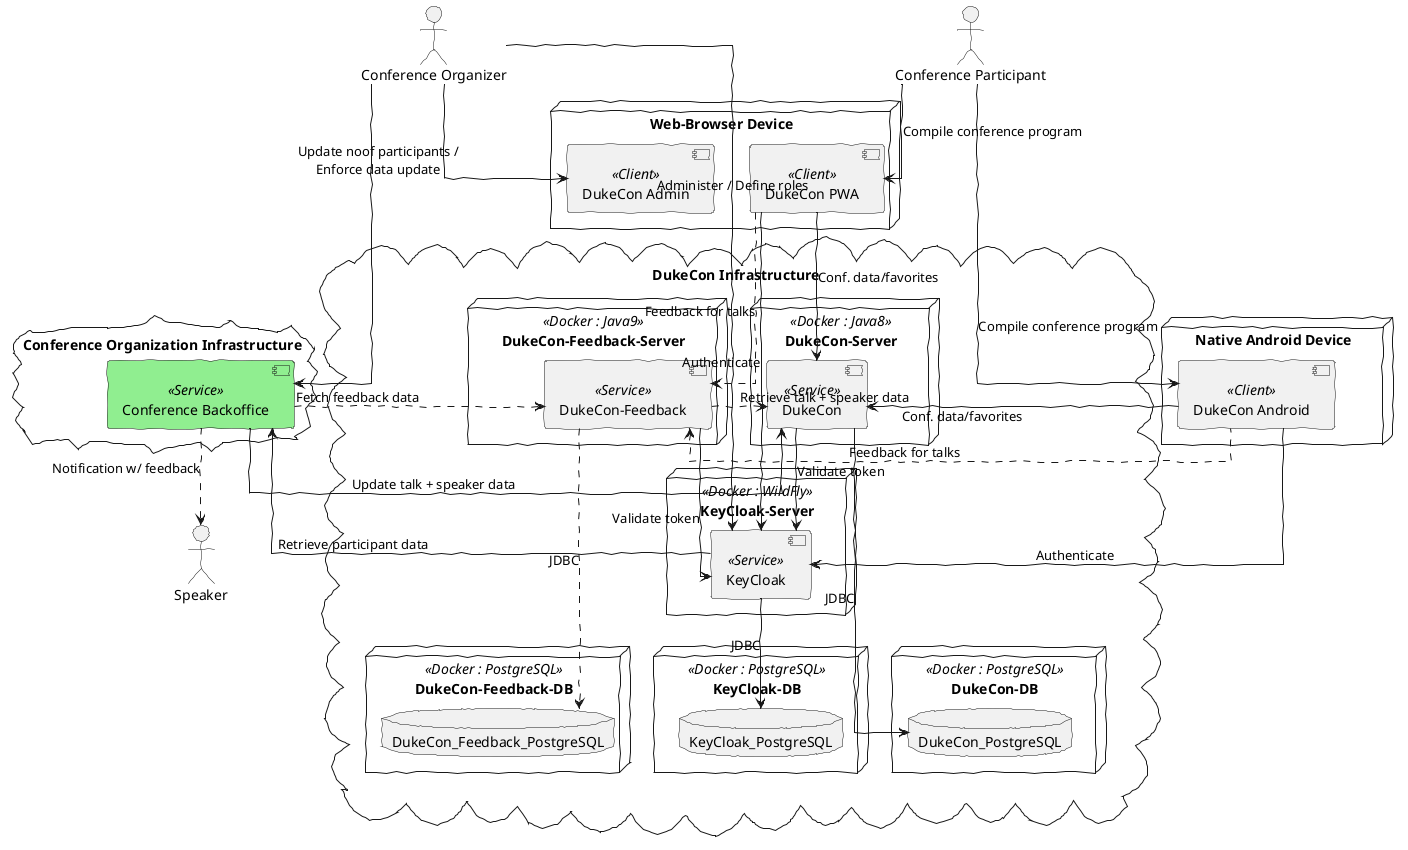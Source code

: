 @startuml
skinparam handwritten true
skinparam linetype ortho

actor :Conference Organizer:
actor :Conference Participant:
actor :Speaker:

node "Web-Browser Device" {
    [DukeCon Admin] <<Client>>
    [DukeCon PWA] <<Client>> as DukeConPwa
}

node "Native Android Device" {
    [DukeCon Android] <<Client>> as DukeConAndroid
}

cloud "Conference Organization Infrastructure" {
    [Conference Backoffice] <<Service>> as ConferenceBackoffice #lightgreen
'    [SMTP Server] <<Postfix>> as ConferenceMailer #red
}

cloud "DukeCon Infrastructure" {
    node DukeCon-Server <<Docker : Java8>> {
        [DukeCon] <<Service>> as DukeconService
    }

    node DukeCon-Feedback-Server <<Docker : Java9>> {
        [DukeCon-Feedback] <<Service>> as DukeconFeedbackService
    }

    node KeyCloak-Server <<Docker : WildFly>> {
        [KeyCloak] <<Service>>
    }
    DukeconService -down-> KeyCloak : Validate token
    DukeconFeedbackService -down-> KeyCloak : Validate token

    together {
        node DukeCon-DB <<Docker : PostgreSQL>> {
            database DukeCon_PostgreSQL
        }
        [DukeconService] --> [DukeCon_PostgreSQL] : JDBC

        node DukeCon-Feedback-DB <<Docker : PostgreSQL>> {
            database DukeCon_Feedback_PostgreSQL as DukeconFeedbackDB
        }
        [DukeconFeedbackService] ..> DukeconFeedbackDB : JDBC
        DukeconService <.right. DukeconFeedbackService : Retrieve talk + speaker data

        node KeyCloak-DB <<Docker : PostgreSQL>> {
            database KeyCloak_PostgreSQL
        }
        [KeyCloak] --> [KeyCloak_PostgreSQL] : JDBC
    }
}

ConferenceBackoffice -right-> DukeconService : Update talk + speaker data
ConferenceBackoffice <-left- KeyCloak : Retrieve participant data
'[DukeconFeedbackService] ..> ConferenceMailer : SMTP
ConferenceBackoffice .down.> DukeconFeedbackService : Fetch feedback data

:Conference Organizer: -down-> (DukeCon Admin) : "Update noof participants /\nEnforce data update"
:Conference Organizer: -down-> ConferenceBackoffice
:Conference Organizer: -down-> KeyCloak : Administer / Define roles

:Conference Participant: -down-> DukeConAndroid : Compile conference program
:Conference Participant: -down-> DukeConPwa : Compile conference program

(DukeConPwa) -down-> (DukeconService) : Conf. data/favorites
(DukeConPwa) .down-> (DukeconFeedbackService) : Feedback for talks
(DukeConPwa) -down-> (KeyCloak) : Authenticate

(DukeConAndroid) --> (DukeconService) : Conf. data/favorites
(DukeconFeedbackService) <.. (DukeConAndroid) : Feedback for talks
(DukeConAndroid) --> (KeyCloak) : Authenticate

'ConferenceMailer --> :Speaker: : Mail
ConferenceBackoffice .down.> :Speaker: : Notification w/ feedback

@enduml

